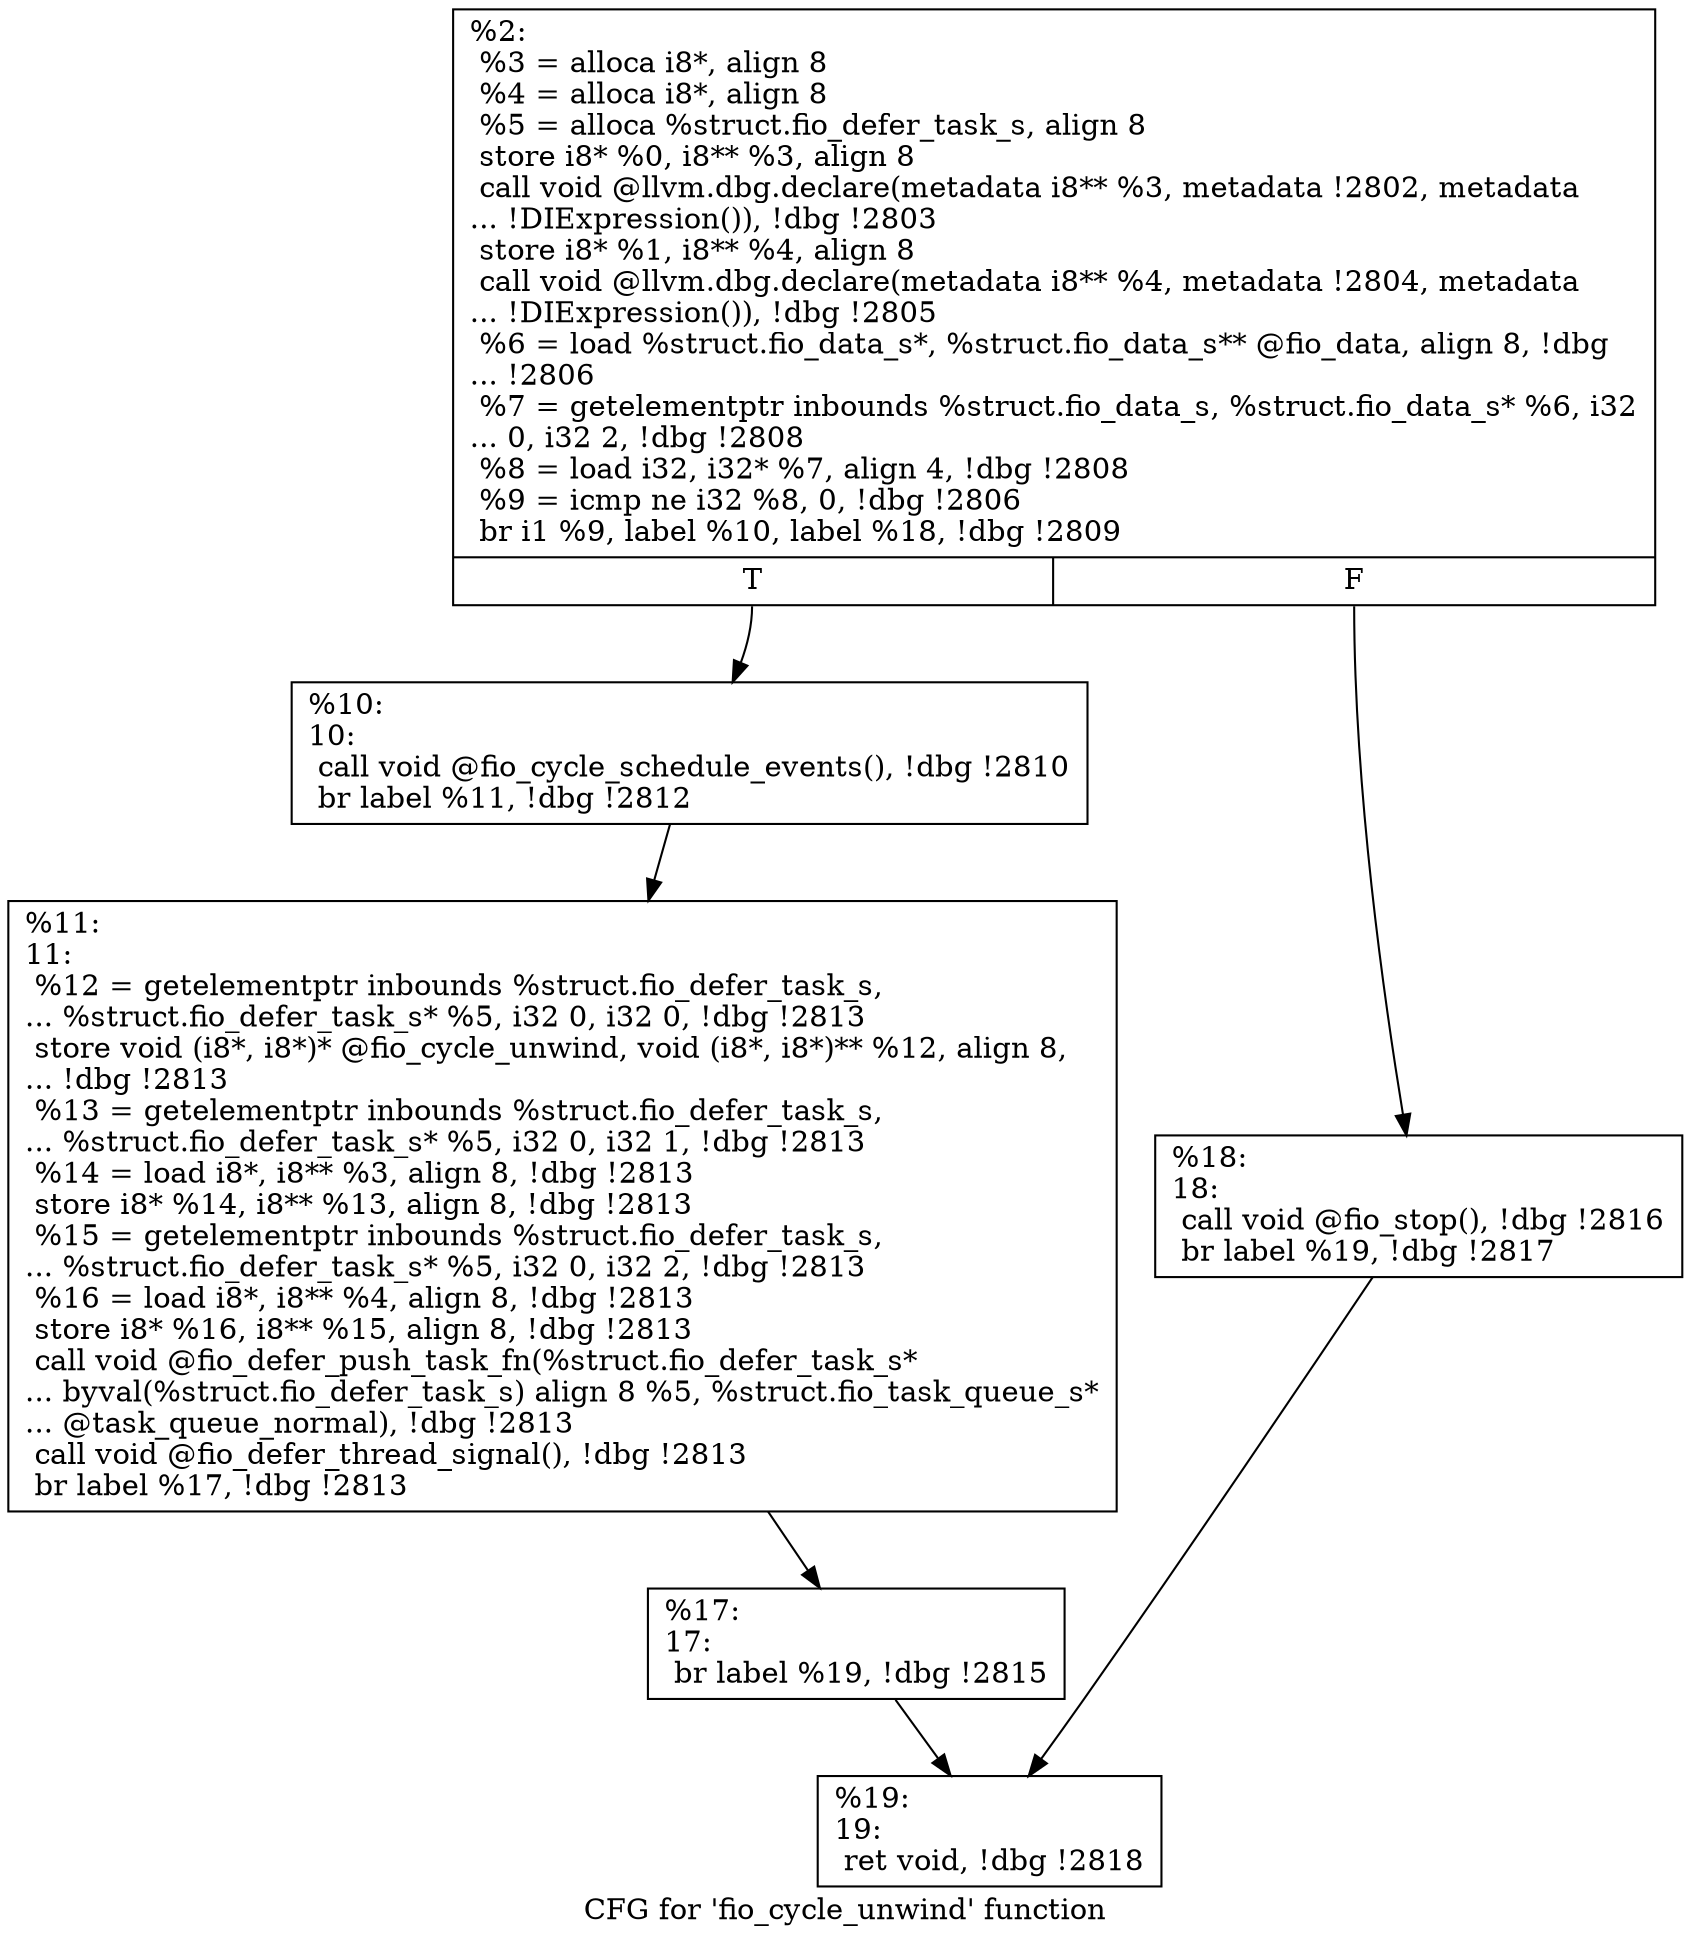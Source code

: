 digraph "CFG for 'fio_cycle_unwind' function" {
	label="CFG for 'fio_cycle_unwind' function";

	Node0x556851760640 [shape=record,label="{%2:\l  %3 = alloca i8*, align 8\l  %4 = alloca i8*, align 8\l  %5 = alloca %struct.fio_defer_task_s, align 8\l  store i8* %0, i8** %3, align 8\l  call void @llvm.dbg.declare(metadata i8** %3, metadata !2802, metadata\l... !DIExpression()), !dbg !2803\l  store i8* %1, i8** %4, align 8\l  call void @llvm.dbg.declare(metadata i8** %4, metadata !2804, metadata\l... !DIExpression()), !dbg !2805\l  %6 = load %struct.fio_data_s*, %struct.fio_data_s** @fio_data, align 8, !dbg\l... !2806\l  %7 = getelementptr inbounds %struct.fio_data_s, %struct.fio_data_s* %6, i32\l... 0, i32 2, !dbg !2808\l  %8 = load i32, i32* %7, align 4, !dbg !2808\l  %9 = icmp ne i32 %8, 0, !dbg !2806\l  br i1 %9, label %10, label %18, !dbg !2809\l|{<s0>T|<s1>F}}"];
	Node0x556851760640:s0 -> Node0x556851760730;
	Node0x556851760640:s1 -> Node0x556851760820;
	Node0x556851760730 [shape=record,label="{%10:\l10:                                               \l  call void @fio_cycle_schedule_events(), !dbg !2810\l  br label %11, !dbg !2812\l}"];
	Node0x556851760730 -> Node0x556851760780;
	Node0x556851760780 [shape=record,label="{%11:\l11:                                               \l  %12 = getelementptr inbounds %struct.fio_defer_task_s,\l... %struct.fio_defer_task_s* %5, i32 0, i32 0, !dbg !2813\l  store void (i8*, i8*)* @fio_cycle_unwind, void (i8*, i8*)** %12, align 8,\l... !dbg !2813\l  %13 = getelementptr inbounds %struct.fio_defer_task_s,\l... %struct.fio_defer_task_s* %5, i32 0, i32 1, !dbg !2813\l  %14 = load i8*, i8** %3, align 8, !dbg !2813\l  store i8* %14, i8** %13, align 8, !dbg !2813\l  %15 = getelementptr inbounds %struct.fio_defer_task_s,\l... %struct.fio_defer_task_s* %5, i32 0, i32 2, !dbg !2813\l  %16 = load i8*, i8** %4, align 8, !dbg !2813\l  store i8* %16, i8** %15, align 8, !dbg !2813\l  call void @fio_defer_push_task_fn(%struct.fio_defer_task_s*\l... byval(%struct.fio_defer_task_s) align 8 %5, %struct.fio_task_queue_s*\l... @task_queue_normal), !dbg !2813\l  call void @fio_defer_thread_signal(), !dbg !2813\l  br label %17, !dbg !2813\l}"];
	Node0x556851760780 -> Node0x5568517607d0;
	Node0x5568517607d0 [shape=record,label="{%17:\l17:                                               \l  br label %19, !dbg !2815\l}"];
	Node0x5568517607d0 -> Node0x556851760870;
	Node0x556851760820 [shape=record,label="{%18:\l18:                                               \l  call void @fio_stop(), !dbg !2816\l  br label %19, !dbg !2817\l}"];
	Node0x556851760820 -> Node0x556851760870;
	Node0x556851760870 [shape=record,label="{%19:\l19:                                               \l  ret void, !dbg !2818\l}"];
}
